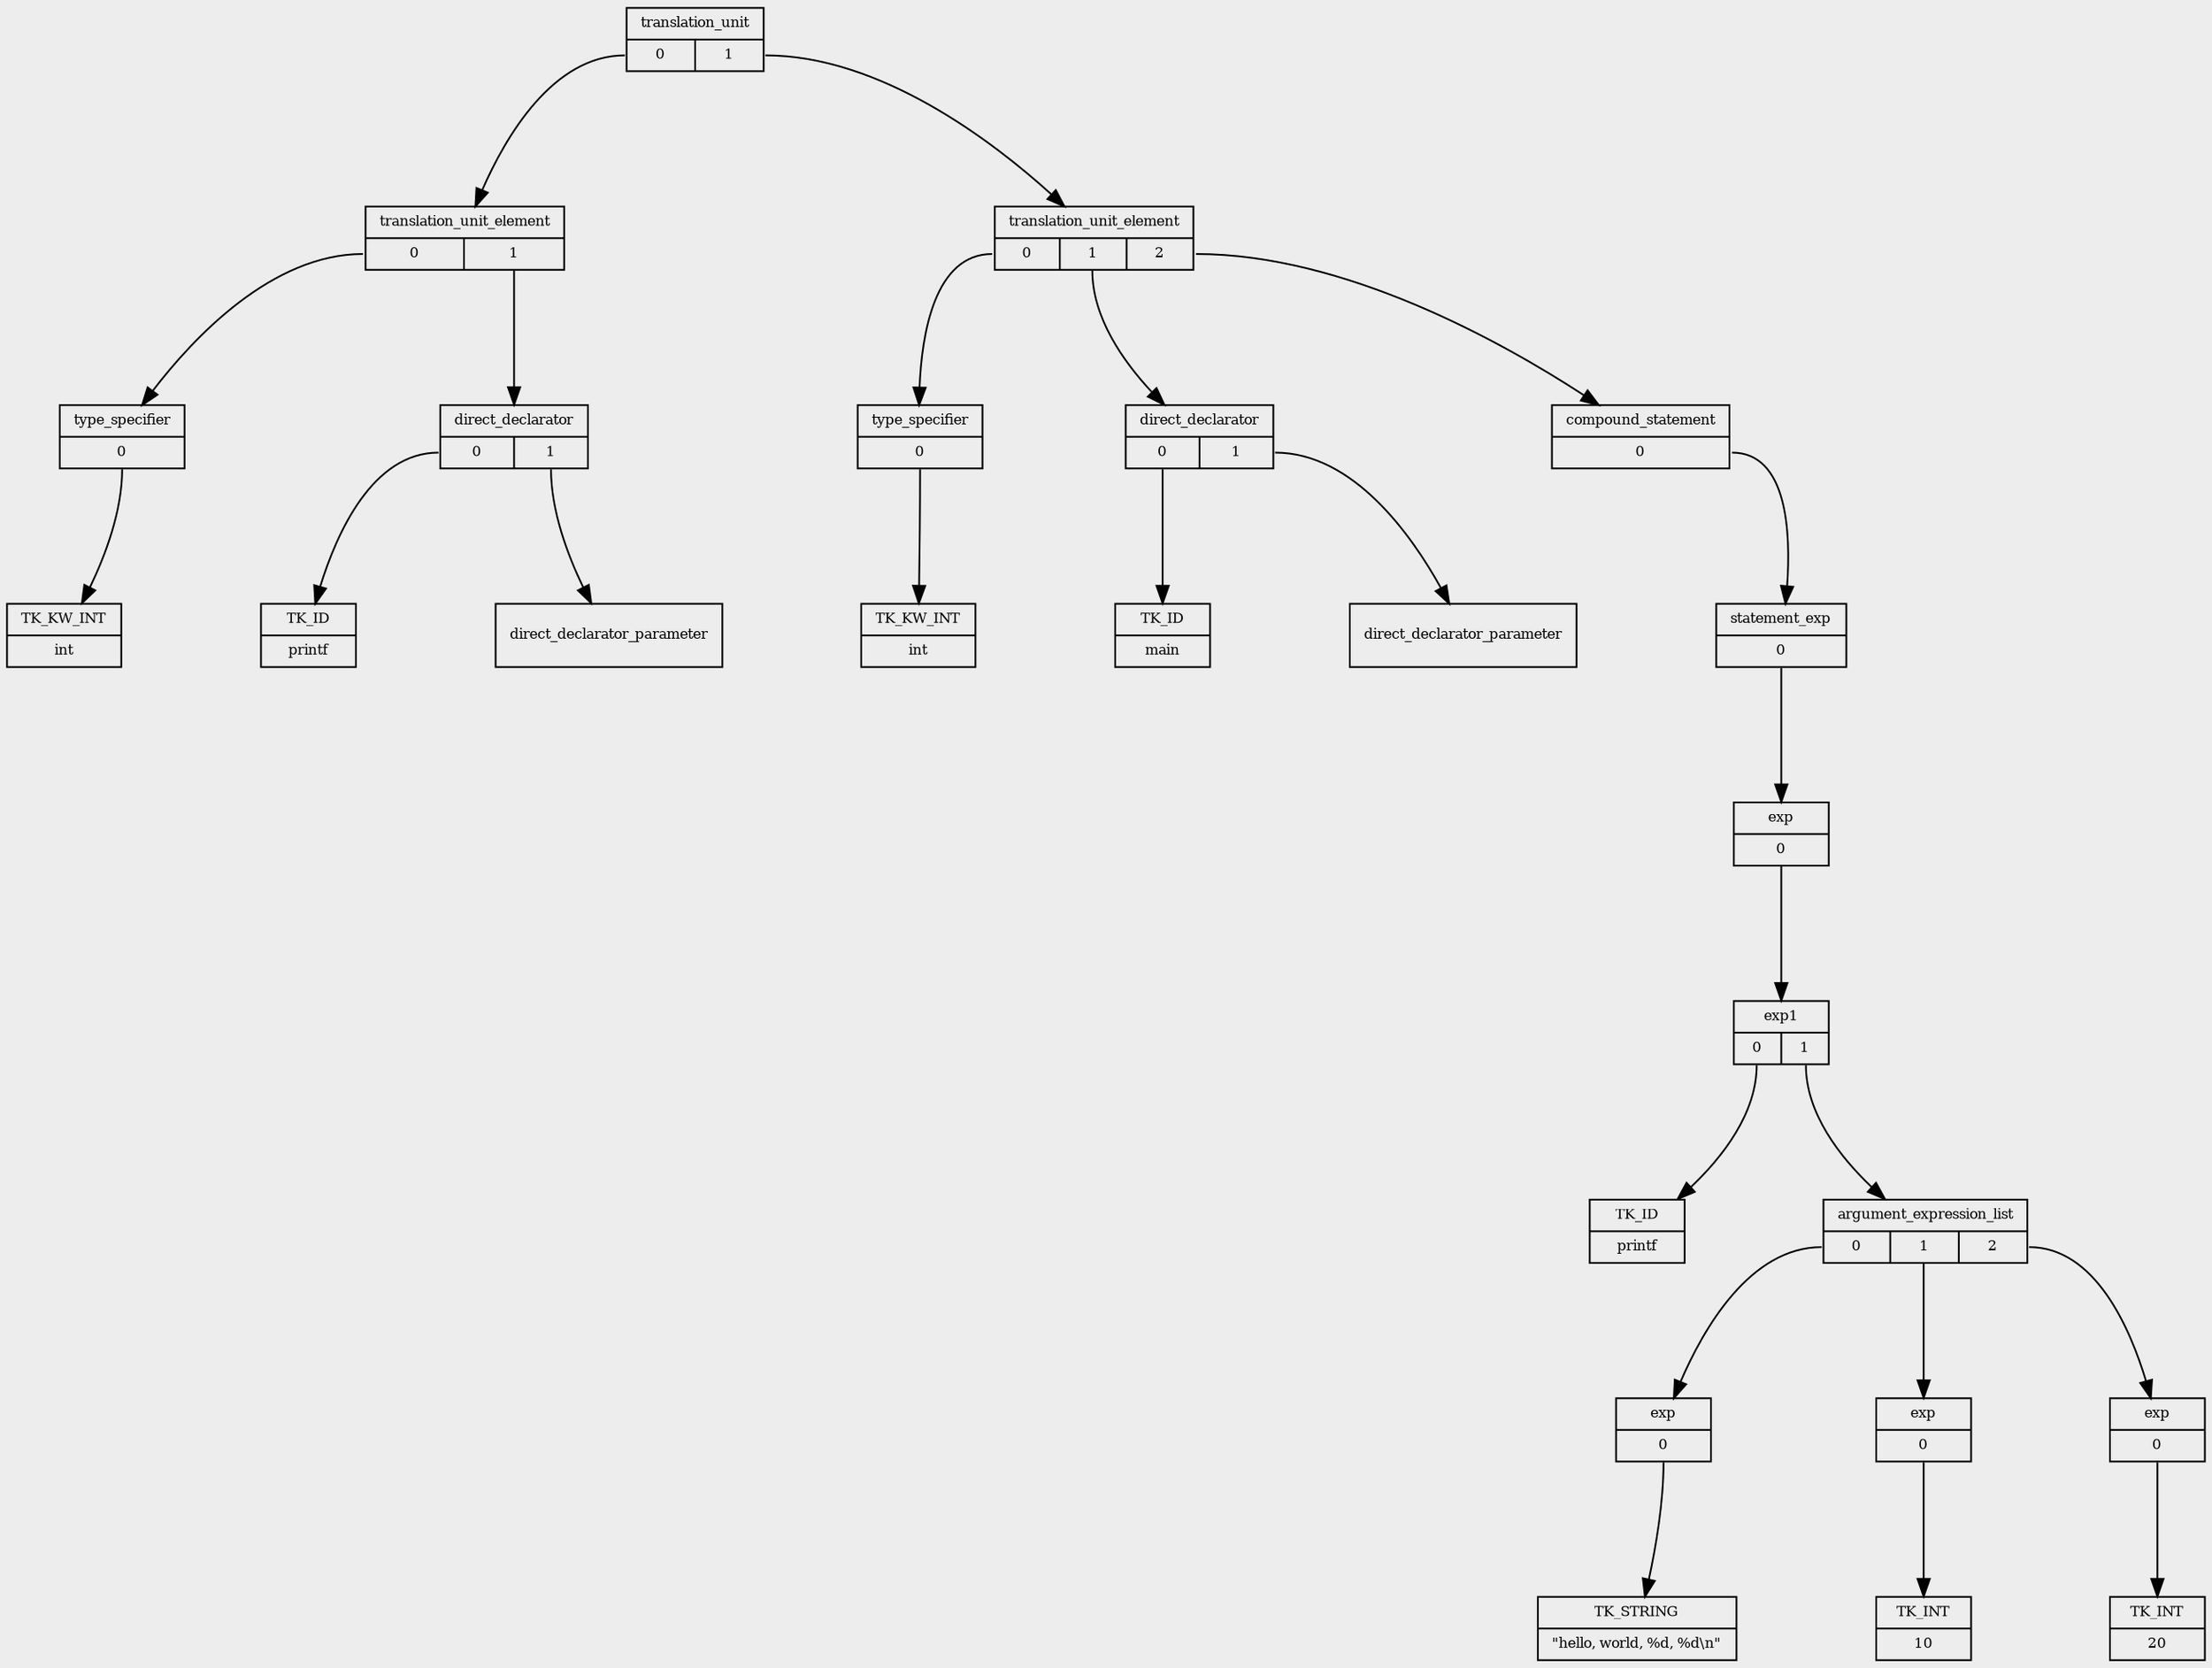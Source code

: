 digraph AST_graph {              
    graph [                      
        charset = "UTF-8",     
        bgcolor = "#EDEDED",   
        rankdir = TB,            
        nodesep = 1.1,           
        ranksep = 1.05,          
    ];                           
    node [                       
        shape = record,          
        // fontname = "Ricty", 
        fontsize = 8,            
    ];                           
    // node
    node0 [label = "{translation_unit|{<p0>0|<p1>1}}"]; 
    node1 [label = "{translation_unit_element|{<p0>0|<p1>1}}"]; 
    node2 [label = "{type_specifier|{<p0>0}}"]; 
    node3 [label = "{TK_KW_INT|int}"]; 
    node4 [label = "{direct_declarator|{<p0>0|<p1>1}}"]; 
    node5 [label = "{TK_ID|printf}"]; 
    node6 [label = "direct_declarator_parameter"]; 
    node7 [label = "{translation_unit_element|{<p0>0|<p1>1|<p2>2}}"]; 
    node8 [label = "{type_specifier|{<p0>0}}"]; 
    node9 [label = "{TK_KW_INT|int}"]; 
    node10 [label = "{direct_declarator|{<p0>0|<p1>1}}"]; 
    node11 [label = "{TK_ID|main}"]; 
    node12 [label = "direct_declarator_parameter"]; 
    node13 [label = "{compound_statement|{<p0>0}}"]; 
    node14 [label = "{statement_exp|{<p0>0}}"]; 
    node15 [label = "{exp|{<p0>0}}"]; 
    node16 [label = "{exp1|{<p0>0|<p1>1}}"]; 
    node17 [label = "{TK_ID|printf}"]; 
    node18 [label = "{argument_expression_list|{<p0>0|<p1>1|<p2>2}}"]; 
    node19 [label = "{exp|{<p0>0}}"]; 
    node20 [label = "{TK_STRING|\"hello, world, %d, %d\\n\"}"]; 
    node21 [label = "{exp|{<p0>0}}"]; 
    node22 [label = "{TK_INT|10}"]; 
    node23 [label = "{exp|{<p0>0}}"]; 
    node24 [label = "{TK_INT|20}"]; 
    // edge
    node0:p0 -> node1 ;
    node1:p0 -> node2 ;
    node2:p0 -> node3 ;
    node1:p1 -> node4 ;
    node4:p0 -> node5 ;
    node4:p1 -> node6 ;
    node0:p1 -> node7 ;
    node7:p0 -> node8 ;
    node8:p0 -> node9 ;
    node7:p1 -> node10 ;
    node10:p0 -> node11 ;
    node10:p1 -> node12 ;
    node7:p2 -> node13 ;
    node13:p0 -> node14 ;
    node14:p0 -> node15 ;
    node15:p0 -> node16 ;
    node16:p0 -> node17 ;
    node16:p1 -> node18 ;
    node18:p0 -> node19 ;
    node19:p0 -> node20 ;
    node18:p1 -> node21 ;
    node21:p0 -> node22 ;
    node18:p2 -> node23 ;
    node23:p0 -> node24 ;
}                                
